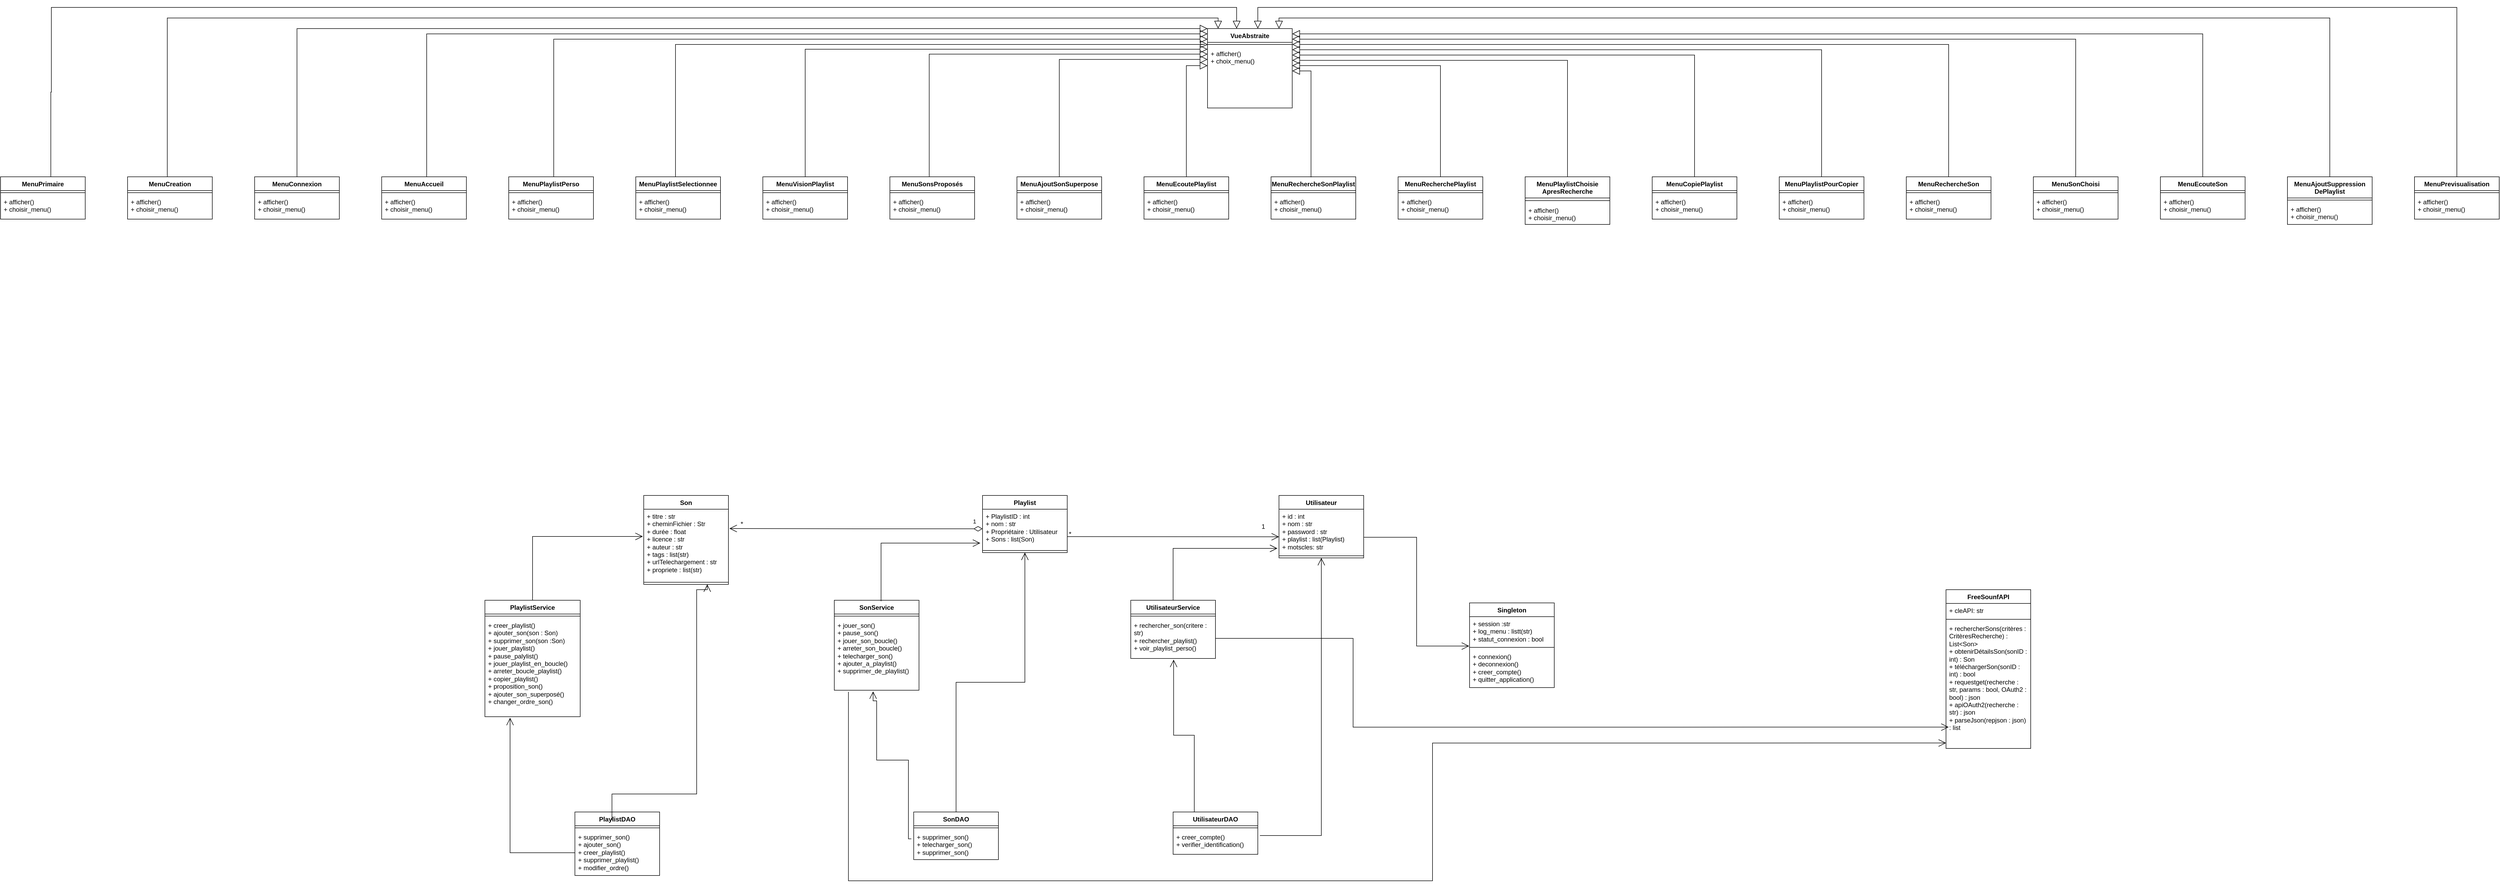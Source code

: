 <mxfile version="24.7.16">
  <diagram name="Page-1" id="YBlH664LmsNUeohk_lZ9">
    <mxGraphModel dx="4506" dy="947" grid="1" gridSize="10" guides="1" tooltips="1" connect="1" arrows="1" fold="1" page="1" pageScale="1" pageWidth="850" pageHeight="1100" math="0" shadow="0">
      <root>
        <mxCell id="0" />
        <mxCell id="1" parent="0" />
        <mxCell id="hdWUp800Qe4afJKjVxc8-1" value="VueAbstraite" style="swimlane;fontStyle=1;align=center;verticalAlign=top;childLayout=stackLayout;horizontal=1;startSize=26;horizontalStack=0;resizeParent=1;resizeParentMax=0;resizeLast=0;collapsible=1;marginBottom=0;whiteSpace=wrap;html=1;" parent="1" vertex="1">
          <mxGeometry x="345" y="80" width="160" height="150" as="geometry">
            <mxRectangle x="400" y="70" width="110" height="30" as="alternateBounds" />
          </mxGeometry>
        </mxCell>
        <mxCell id="hdWUp800Qe4afJKjVxc8-2" value="" style="line;strokeWidth=1;fillColor=none;align=left;verticalAlign=middle;spacingTop=-1;spacingLeft=3;spacingRight=3;rotatable=0;labelPosition=right;points=[];portConstraint=eastwest;strokeColor=inherit;" parent="hdWUp800Qe4afJKjVxc8-1" vertex="1">
          <mxGeometry y="26" width="160" height="8" as="geometry" />
        </mxCell>
        <mxCell id="hdWUp800Qe4afJKjVxc8-3" value="+ afficher()&lt;div&gt;+ choix_menu()&lt;/div&gt;&lt;div&gt;&lt;br&gt;&lt;/div&gt;" style="text;strokeColor=none;fillColor=none;align=left;verticalAlign=top;spacingLeft=4;spacingRight=4;overflow=hidden;rotatable=0;points=[[0,0.5],[1,0.5]];portConstraint=eastwest;whiteSpace=wrap;html=1;" parent="hdWUp800Qe4afJKjVxc8-1" vertex="1">
          <mxGeometry y="34" width="160" height="116" as="geometry" />
        </mxCell>
        <mxCell id="hdWUp800Qe4afJKjVxc8-4" value="MenuPrimaire" style="swimlane;fontStyle=1;align=center;verticalAlign=top;childLayout=stackLayout;horizontal=1;startSize=26;horizontalStack=0;resizeParent=1;resizeParentMax=0;resizeLast=0;collapsible=1;marginBottom=0;whiteSpace=wrap;html=1;" parent="1" vertex="1">
          <mxGeometry x="-1935" y="360" width="160" height="80" as="geometry" />
        </mxCell>
        <mxCell id="hdWUp800Qe4afJKjVxc8-5" value="" style="line;strokeWidth=1;fillColor=none;align=left;verticalAlign=middle;spacingTop=-1;spacingLeft=3;spacingRight=3;rotatable=0;labelPosition=right;points=[];portConstraint=eastwest;strokeColor=inherit;" parent="hdWUp800Qe4afJKjVxc8-4" vertex="1">
          <mxGeometry y="26" width="160" height="8" as="geometry" />
        </mxCell>
        <mxCell id="hdWUp800Qe4afJKjVxc8-6" value="+ afficher()&lt;div&gt;+ choisir_menu()&lt;/div&gt;&lt;div&gt;&lt;br&gt;&lt;/div&gt;" style="text;strokeColor=none;fillColor=none;align=left;verticalAlign=top;spacingLeft=4;spacingRight=4;overflow=hidden;rotatable=0;points=[[0,0.5],[1,0.5]];portConstraint=eastwest;whiteSpace=wrap;html=1;" parent="hdWUp800Qe4afJKjVxc8-4" vertex="1">
          <mxGeometry y="34" width="160" height="46" as="geometry" />
        </mxCell>
        <mxCell id="hdWUp800Qe4afJKjVxc8-7" value="MenuCreation" style="swimlane;fontStyle=1;align=center;verticalAlign=top;childLayout=stackLayout;horizontal=1;startSize=26;horizontalStack=0;resizeParent=1;resizeParentMax=0;resizeLast=0;collapsible=1;marginBottom=0;whiteSpace=wrap;html=1;" parent="1" vertex="1">
          <mxGeometry x="-1695" y="360" width="160" height="80" as="geometry" />
        </mxCell>
        <mxCell id="hdWUp800Qe4afJKjVxc8-8" value="" style="line;strokeWidth=1;fillColor=none;align=left;verticalAlign=middle;spacingTop=-1;spacingLeft=3;spacingRight=3;rotatable=0;labelPosition=right;points=[];portConstraint=eastwest;strokeColor=inherit;" parent="hdWUp800Qe4afJKjVxc8-7" vertex="1">
          <mxGeometry y="26" width="160" height="8" as="geometry" />
        </mxCell>
        <mxCell id="hdWUp800Qe4afJKjVxc8-9" value="+ afficher()&lt;div&gt;+ choisir_menu()&lt;/div&gt;&lt;div&gt;&lt;br&gt;&lt;/div&gt;" style="text;strokeColor=none;fillColor=none;align=left;verticalAlign=top;spacingLeft=4;spacingRight=4;overflow=hidden;rotatable=0;points=[[0,0.5],[1,0.5]];portConstraint=eastwest;whiteSpace=wrap;html=1;" parent="hdWUp800Qe4afJKjVxc8-7" vertex="1">
          <mxGeometry y="34" width="160" height="46" as="geometry" />
        </mxCell>
        <mxCell id="hdWUp800Qe4afJKjVxc8-10" value="MenuConnexion" style="swimlane;fontStyle=1;align=center;verticalAlign=top;childLayout=stackLayout;horizontal=1;startSize=26;horizontalStack=0;resizeParent=1;resizeParentMax=0;resizeLast=0;collapsible=1;marginBottom=0;whiteSpace=wrap;html=1;" parent="1" vertex="1">
          <mxGeometry x="-1455" y="360" width="160" height="80" as="geometry" />
        </mxCell>
        <mxCell id="hdWUp800Qe4afJKjVxc8-11" value="" style="line;strokeWidth=1;fillColor=none;align=left;verticalAlign=middle;spacingTop=-1;spacingLeft=3;spacingRight=3;rotatable=0;labelPosition=right;points=[];portConstraint=eastwest;strokeColor=inherit;" parent="hdWUp800Qe4afJKjVxc8-10" vertex="1">
          <mxGeometry y="26" width="160" height="8" as="geometry" />
        </mxCell>
        <mxCell id="hdWUp800Qe4afJKjVxc8-12" value="+ afficher()&lt;div&gt;+ choisir_menu()&lt;/div&gt;&lt;div&gt;&lt;br&gt;&lt;/div&gt;" style="text;strokeColor=none;fillColor=none;align=left;verticalAlign=top;spacingLeft=4;spacingRight=4;overflow=hidden;rotatable=0;points=[[0,0.5],[1,0.5]];portConstraint=eastwest;whiteSpace=wrap;html=1;" parent="hdWUp800Qe4afJKjVxc8-10" vertex="1">
          <mxGeometry y="34" width="160" height="46" as="geometry" />
        </mxCell>
        <mxCell id="hdWUp800Qe4afJKjVxc8-13" value="MenuAccueil" style="swimlane;fontStyle=1;align=center;verticalAlign=top;childLayout=stackLayout;horizontal=1;startSize=26;horizontalStack=0;resizeParent=1;resizeParentMax=0;resizeLast=0;collapsible=1;marginBottom=0;whiteSpace=wrap;html=1;" parent="1" vertex="1">
          <mxGeometry x="-1215" y="360" width="160" height="80" as="geometry" />
        </mxCell>
        <mxCell id="hdWUp800Qe4afJKjVxc8-14" value="" style="line;strokeWidth=1;fillColor=none;align=left;verticalAlign=middle;spacingTop=-1;spacingLeft=3;spacingRight=3;rotatable=0;labelPosition=right;points=[];portConstraint=eastwest;strokeColor=inherit;" parent="hdWUp800Qe4afJKjVxc8-13" vertex="1">
          <mxGeometry y="26" width="160" height="8" as="geometry" />
        </mxCell>
        <mxCell id="hdWUp800Qe4afJKjVxc8-15" value="+ afficher()&lt;div&gt;+ choisir_menu()&lt;/div&gt;&lt;div&gt;&lt;br&gt;&lt;/div&gt;" style="text;strokeColor=none;fillColor=none;align=left;verticalAlign=top;spacingLeft=4;spacingRight=4;overflow=hidden;rotatable=0;points=[[0,0.5],[1,0.5]];portConstraint=eastwest;whiteSpace=wrap;html=1;" parent="hdWUp800Qe4afJKjVxc8-13" vertex="1">
          <mxGeometry y="34" width="160" height="46" as="geometry" />
        </mxCell>
        <mxCell id="hdWUp800Qe4afJKjVxc8-16" value="MenuPlaylistPerso" style="swimlane;fontStyle=1;align=center;verticalAlign=top;childLayout=stackLayout;horizontal=1;startSize=26;horizontalStack=0;resizeParent=1;resizeParentMax=0;resizeLast=0;collapsible=1;marginBottom=0;whiteSpace=wrap;html=1;" parent="1" vertex="1">
          <mxGeometry x="-975" y="360" width="160" height="80" as="geometry" />
        </mxCell>
        <mxCell id="hdWUp800Qe4afJKjVxc8-17" value="" style="line;strokeWidth=1;fillColor=none;align=left;verticalAlign=middle;spacingTop=-1;spacingLeft=3;spacingRight=3;rotatable=0;labelPosition=right;points=[];portConstraint=eastwest;strokeColor=inherit;" parent="hdWUp800Qe4afJKjVxc8-16" vertex="1">
          <mxGeometry y="26" width="160" height="8" as="geometry" />
        </mxCell>
        <mxCell id="hdWUp800Qe4afJKjVxc8-18" value="+ afficher()&lt;div&gt;+ choisir_menu()&lt;/div&gt;&lt;div&gt;&lt;br&gt;&lt;/div&gt;" style="text;strokeColor=none;fillColor=none;align=left;verticalAlign=top;spacingLeft=4;spacingRight=4;overflow=hidden;rotatable=0;points=[[0,0.5],[1,0.5]];portConstraint=eastwest;whiteSpace=wrap;html=1;" parent="hdWUp800Qe4afJKjVxc8-16" vertex="1">
          <mxGeometry y="34" width="160" height="46" as="geometry" />
        </mxCell>
        <mxCell id="hdWUp800Qe4afJKjVxc8-19" value="MenuPlaylistSelectionnee" style="swimlane;fontStyle=1;align=center;verticalAlign=top;childLayout=stackLayout;horizontal=1;startSize=26;horizontalStack=0;resizeParent=1;resizeParentMax=0;resizeLast=0;collapsible=1;marginBottom=0;whiteSpace=wrap;html=1;" parent="1" vertex="1">
          <mxGeometry x="-735" y="360" width="160" height="80" as="geometry" />
        </mxCell>
        <mxCell id="hdWUp800Qe4afJKjVxc8-20" value="" style="line;strokeWidth=1;fillColor=none;align=left;verticalAlign=middle;spacingTop=-1;spacingLeft=3;spacingRight=3;rotatable=0;labelPosition=right;points=[];portConstraint=eastwest;strokeColor=inherit;" parent="hdWUp800Qe4afJKjVxc8-19" vertex="1">
          <mxGeometry y="26" width="160" height="8" as="geometry" />
        </mxCell>
        <mxCell id="hdWUp800Qe4afJKjVxc8-21" value="+ afficher()&lt;div&gt;+ choisir_menu()&lt;/div&gt;&lt;div&gt;&lt;br&gt;&lt;/div&gt;" style="text;strokeColor=none;fillColor=none;align=left;verticalAlign=top;spacingLeft=4;spacingRight=4;overflow=hidden;rotatable=0;points=[[0,0.5],[1,0.5]];portConstraint=eastwest;whiteSpace=wrap;html=1;" parent="hdWUp800Qe4afJKjVxc8-19" vertex="1">
          <mxGeometry y="34" width="160" height="46" as="geometry" />
        </mxCell>
        <mxCell id="hdWUp800Qe4afJKjVxc8-22" value="MenuVisionPlaylist" style="swimlane;fontStyle=1;align=center;verticalAlign=top;childLayout=stackLayout;horizontal=1;startSize=26;horizontalStack=0;resizeParent=1;resizeParentMax=0;resizeLast=0;collapsible=1;marginBottom=0;whiteSpace=wrap;html=1;" parent="1" vertex="1">
          <mxGeometry x="-495" y="360" width="160" height="80" as="geometry" />
        </mxCell>
        <mxCell id="hdWUp800Qe4afJKjVxc8-23" value="" style="line;strokeWidth=1;fillColor=none;align=left;verticalAlign=middle;spacingTop=-1;spacingLeft=3;spacingRight=3;rotatable=0;labelPosition=right;points=[];portConstraint=eastwest;strokeColor=inherit;" parent="hdWUp800Qe4afJKjVxc8-22" vertex="1">
          <mxGeometry y="26" width="160" height="8" as="geometry" />
        </mxCell>
        <mxCell id="hdWUp800Qe4afJKjVxc8-24" value="+ afficher()&lt;div&gt;+ choisir_menu()&lt;/div&gt;&lt;div&gt;&lt;br&gt;&lt;/div&gt;" style="text;strokeColor=none;fillColor=none;align=left;verticalAlign=top;spacingLeft=4;spacingRight=4;overflow=hidden;rotatable=0;points=[[0,0.5],[1,0.5]];portConstraint=eastwest;whiteSpace=wrap;html=1;" parent="hdWUp800Qe4afJKjVxc8-22" vertex="1">
          <mxGeometry y="34" width="160" height="46" as="geometry" />
        </mxCell>
        <mxCell id="hdWUp800Qe4afJKjVxc8-25" value="MenuSonsProposés" style="swimlane;fontStyle=1;align=center;verticalAlign=top;childLayout=stackLayout;horizontal=1;startSize=26;horizontalStack=0;resizeParent=1;resizeParentMax=0;resizeLast=0;collapsible=1;marginBottom=0;whiteSpace=wrap;html=1;" parent="1" vertex="1">
          <mxGeometry x="-255" y="360" width="160" height="80" as="geometry" />
        </mxCell>
        <mxCell id="hdWUp800Qe4afJKjVxc8-26" value="" style="line;strokeWidth=1;fillColor=none;align=left;verticalAlign=middle;spacingTop=-1;spacingLeft=3;spacingRight=3;rotatable=0;labelPosition=right;points=[];portConstraint=eastwest;strokeColor=inherit;" parent="hdWUp800Qe4afJKjVxc8-25" vertex="1">
          <mxGeometry y="26" width="160" height="8" as="geometry" />
        </mxCell>
        <mxCell id="hdWUp800Qe4afJKjVxc8-27" value="+ afficher()&lt;div&gt;+ choisir_menu()&lt;/div&gt;&lt;div&gt;&lt;br&gt;&lt;/div&gt;" style="text;strokeColor=none;fillColor=none;align=left;verticalAlign=top;spacingLeft=4;spacingRight=4;overflow=hidden;rotatable=0;points=[[0,0.5],[1,0.5]];portConstraint=eastwest;whiteSpace=wrap;html=1;" parent="hdWUp800Qe4afJKjVxc8-25" vertex="1">
          <mxGeometry y="34" width="160" height="46" as="geometry" />
        </mxCell>
        <mxCell id="hdWUp800Qe4afJKjVxc8-28" value="MenuAjoutSonSuperpose" style="swimlane;fontStyle=1;align=center;verticalAlign=top;childLayout=stackLayout;horizontal=1;startSize=26;horizontalStack=0;resizeParent=1;resizeParentMax=0;resizeLast=0;collapsible=1;marginBottom=0;whiteSpace=wrap;html=1;" parent="1" vertex="1">
          <mxGeometry x="-15" y="360" width="160" height="80" as="geometry" />
        </mxCell>
        <mxCell id="hdWUp800Qe4afJKjVxc8-29" value="" style="line;strokeWidth=1;fillColor=none;align=left;verticalAlign=middle;spacingTop=-1;spacingLeft=3;spacingRight=3;rotatable=0;labelPosition=right;points=[];portConstraint=eastwest;strokeColor=inherit;" parent="hdWUp800Qe4afJKjVxc8-28" vertex="1">
          <mxGeometry y="26" width="160" height="8" as="geometry" />
        </mxCell>
        <mxCell id="hdWUp800Qe4afJKjVxc8-30" value="+ afficher()&lt;div&gt;+ choisir_menu()&lt;/div&gt;&lt;div&gt;&lt;br&gt;&lt;/div&gt;" style="text;strokeColor=none;fillColor=none;align=left;verticalAlign=top;spacingLeft=4;spacingRight=4;overflow=hidden;rotatable=0;points=[[0,0.5],[1,0.5]];portConstraint=eastwest;whiteSpace=wrap;html=1;" parent="hdWUp800Qe4afJKjVxc8-28" vertex="1">
          <mxGeometry y="34" width="160" height="46" as="geometry" />
        </mxCell>
        <mxCell id="hdWUp800Qe4afJKjVxc8-31" value="MenuEcoutePlaylist" style="swimlane;fontStyle=1;align=center;verticalAlign=top;childLayout=stackLayout;horizontal=1;startSize=26;horizontalStack=0;resizeParent=1;resizeParentMax=0;resizeLast=0;collapsible=1;marginBottom=0;whiteSpace=wrap;html=1;" parent="1" vertex="1">
          <mxGeometry x="225" y="360" width="160" height="80" as="geometry" />
        </mxCell>
        <mxCell id="hdWUp800Qe4afJKjVxc8-32" value="" style="line;strokeWidth=1;fillColor=none;align=left;verticalAlign=middle;spacingTop=-1;spacingLeft=3;spacingRight=3;rotatable=0;labelPosition=right;points=[];portConstraint=eastwest;strokeColor=inherit;" parent="hdWUp800Qe4afJKjVxc8-31" vertex="1">
          <mxGeometry y="26" width="160" height="8" as="geometry" />
        </mxCell>
        <mxCell id="hdWUp800Qe4afJKjVxc8-33" value="+ afficher()&lt;div&gt;+ choisir_menu()&lt;/div&gt;&lt;div&gt;&lt;br&gt;&lt;/div&gt;" style="text;strokeColor=none;fillColor=none;align=left;verticalAlign=top;spacingLeft=4;spacingRight=4;overflow=hidden;rotatable=0;points=[[0,0.5],[1,0.5]];portConstraint=eastwest;whiteSpace=wrap;html=1;" parent="hdWUp800Qe4afJKjVxc8-31" vertex="1">
          <mxGeometry y="34" width="160" height="46" as="geometry" />
        </mxCell>
        <mxCell id="hdWUp800Qe4afJKjVxc8-34" value="MenuRechercheSonPlaylist" style="swimlane;fontStyle=1;align=center;verticalAlign=top;childLayout=stackLayout;horizontal=1;startSize=26;horizontalStack=0;resizeParent=1;resizeParentMax=0;resizeLast=0;collapsible=1;marginBottom=0;whiteSpace=wrap;html=1;" parent="1" vertex="1">
          <mxGeometry x="465" y="360" width="160" height="80" as="geometry" />
        </mxCell>
        <mxCell id="hdWUp800Qe4afJKjVxc8-35" value="" style="line;strokeWidth=1;fillColor=none;align=left;verticalAlign=middle;spacingTop=-1;spacingLeft=3;spacingRight=3;rotatable=0;labelPosition=right;points=[];portConstraint=eastwest;strokeColor=inherit;" parent="hdWUp800Qe4afJKjVxc8-34" vertex="1">
          <mxGeometry y="26" width="160" height="8" as="geometry" />
        </mxCell>
        <mxCell id="hdWUp800Qe4afJKjVxc8-36" value="+ afficher()&lt;div&gt;+ choisir_menu()&lt;/div&gt;&lt;div&gt;&lt;br&gt;&lt;/div&gt;" style="text;strokeColor=none;fillColor=none;align=left;verticalAlign=top;spacingLeft=4;spacingRight=4;overflow=hidden;rotatable=0;points=[[0,0.5],[1,0.5]];portConstraint=eastwest;whiteSpace=wrap;html=1;" parent="hdWUp800Qe4afJKjVxc8-34" vertex="1">
          <mxGeometry y="34" width="160" height="46" as="geometry" />
        </mxCell>
        <mxCell id="hdWUp800Qe4afJKjVxc8-37" value="MenuRecherchePlaylist" style="swimlane;fontStyle=1;align=center;verticalAlign=top;childLayout=stackLayout;horizontal=1;startSize=26;horizontalStack=0;resizeParent=1;resizeParentMax=0;resizeLast=0;collapsible=1;marginBottom=0;whiteSpace=wrap;html=1;" parent="1" vertex="1">
          <mxGeometry x="705" y="360" width="160" height="80" as="geometry" />
        </mxCell>
        <mxCell id="hdWUp800Qe4afJKjVxc8-38" value="" style="line;strokeWidth=1;fillColor=none;align=left;verticalAlign=middle;spacingTop=-1;spacingLeft=3;spacingRight=3;rotatable=0;labelPosition=right;points=[];portConstraint=eastwest;strokeColor=inherit;" parent="hdWUp800Qe4afJKjVxc8-37" vertex="1">
          <mxGeometry y="26" width="160" height="8" as="geometry" />
        </mxCell>
        <mxCell id="hdWUp800Qe4afJKjVxc8-39" value="+ afficher()&lt;div&gt;+ choisir_menu()&lt;/div&gt;&lt;div&gt;&lt;br&gt;&lt;/div&gt;" style="text;strokeColor=none;fillColor=none;align=left;verticalAlign=top;spacingLeft=4;spacingRight=4;overflow=hidden;rotatable=0;points=[[0,0.5],[1,0.5]];portConstraint=eastwest;whiteSpace=wrap;html=1;" parent="hdWUp800Qe4afJKjVxc8-37" vertex="1">
          <mxGeometry y="34" width="160" height="46" as="geometry" />
        </mxCell>
        <mxCell id="hdWUp800Qe4afJKjVxc8-40" value="MenuPlaylistChoisie&lt;br&gt;ApresRecherche" style="swimlane;fontStyle=1;align=center;verticalAlign=top;childLayout=stackLayout;horizontal=1;startSize=40;horizontalStack=0;resizeParent=1;resizeParentMax=0;resizeLast=0;collapsible=1;marginBottom=0;whiteSpace=wrap;html=1;" parent="1" vertex="1">
          <mxGeometry x="945" y="360" width="160" height="90" as="geometry" />
        </mxCell>
        <mxCell id="hdWUp800Qe4afJKjVxc8-41" value="" style="line;strokeWidth=1;fillColor=none;align=left;verticalAlign=middle;spacingTop=-1;spacingLeft=3;spacingRight=3;rotatable=0;labelPosition=right;points=[];portConstraint=eastwest;strokeColor=inherit;" parent="hdWUp800Qe4afJKjVxc8-40" vertex="1">
          <mxGeometry y="40" width="160" height="10" as="geometry" />
        </mxCell>
        <mxCell id="hdWUp800Qe4afJKjVxc8-42" value="+ afficher()&lt;div&gt;+ choisir_menu()&lt;/div&gt;&lt;div&gt;&lt;br&gt;&lt;/div&gt;" style="text;strokeColor=none;fillColor=none;align=left;verticalAlign=top;spacingLeft=4;spacingRight=4;overflow=hidden;rotatable=0;points=[[0,0.5],[1,0.5]];portConstraint=eastwest;whiteSpace=wrap;html=1;" parent="hdWUp800Qe4afJKjVxc8-40" vertex="1">
          <mxGeometry y="50" width="160" height="40" as="geometry" />
        </mxCell>
        <mxCell id="hdWUp800Qe4afJKjVxc8-43" value="MenuCopiePlaylist" style="swimlane;fontStyle=1;align=center;verticalAlign=top;childLayout=stackLayout;horizontal=1;startSize=26;horizontalStack=0;resizeParent=1;resizeParentMax=0;resizeLast=0;collapsible=1;marginBottom=0;whiteSpace=wrap;html=1;" parent="1" vertex="1">
          <mxGeometry x="1185" y="360" width="160" height="80" as="geometry" />
        </mxCell>
        <mxCell id="hdWUp800Qe4afJKjVxc8-44" value="" style="line;strokeWidth=1;fillColor=none;align=left;verticalAlign=middle;spacingTop=-1;spacingLeft=3;spacingRight=3;rotatable=0;labelPosition=right;points=[];portConstraint=eastwest;strokeColor=inherit;" parent="hdWUp800Qe4afJKjVxc8-43" vertex="1">
          <mxGeometry y="26" width="160" height="8" as="geometry" />
        </mxCell>
        <mxCell id="hdWUp800Qe4afJKjVxc8-45" value="+ afficher()&lt;div&gt;+ choisir_menu()&lt;/div&gt;&lt;div&gt;&lt;br&gt;&lt;/div&gt;" style="text;strokeColor=none;fillColor=none;align=left;verticalAlign=top;spacingLeft=4;spacingRight=4;overflow=hidden;rotatable=0;points=[[0,0.5],[1,0.5]];portConstraint=eastwest;whiteSpace=wrap;html=1;" parent="hdWUp800Qe4afJKjVxc8-43" vertex="1">
          <mxGeometry y="34" width="160" height="46" as="geometry" />
        </mxCell>
        <mxCell id="hdWUp800Qe4afJKjVxc8-46" value="MenuPlaylistPourCopier" style="swimlane;fontStyle=1;align=center;verticalAlign=top;childLayout=stackLayout;horizontal=1;startSize=26;horizontalStack=0;resizeParent=1;resizeParentMax=0;resizeLast=0;collapsible=1;marginBottom=0;whiteSpace=wrap;html=1;" parent="1" vertex="1">
          <mxGeometry x="1425" y="360" width="160" height="80" as="geometry" />
        </mxCell>
        <mxCell id="hdWUp800Qe4afJKjVxc8-47" value="" style="line;strokeWidth=1;fillColor=none;align=left;verticalAlign=middle;spacingTop=-1;spacingLeft=3;spacingRight=3;rotatable=0;labelPosition=right;points=[];portConstraint=eastwest;strokeColor=inherit;" parent="hdWUp800Qe4afJKjVxc8-46" vertex="1">
          <mxGeometry y="26" width="160" height="8" as="geometry" />
        </mxCell>
        <mxCell id="hdWUp800Qe4afJKjVxc8-48" value="+ afficher()&lt;div&gt;+ choisir_menu()&lt;/div&gt;&lt;div&gt;&lt;br&gt;&lt;/div&gt;" style="text;strokeColor=none;fillColor=none;align=left;verticalAlign=top;spacingLeft=4;spacingRight=4;overflow=hidden;rotatable=0;points=[[0,0.5],[1,0.5]];portConstraint=eastwest;whiteSpace=wrap;html=1;" parent="hdWUp800Qe4afJKjVxc8-46" vertex="1">
          <mxGeometry y="34" width="160" height="46" as="geometry" />
        </mxCell>
        <mxCell id="hdWUp800Qe4afJKjVxc8-49" value="MenuRechercheSon" style="swimlane;fontStyle=1;align=center;verticalAlign=top;childLayout=stackLayout;horizontal=1;startSize=26;horizontalStack=0;resizeParent=1;resizeParentMax=0;resizeLast=0;collapsible=1;marginBottom=0;whiteSpace=wrap;html=1;" parent="1" vertex="1">
          <mxGeometry x="1665" y="360" width="160" height="80" as="geometry" />
        </mxCell>
        <mxCell id="hdWUp800Qe4afJKjVxc8-50" value="" style="line;strokeWidth=1;fillColor=none;align=left;verticalAlign=middle;spacingTop=-1;spacingLeft=3;spacingRight=3;rotatable=0;labelPosition=right;points=[];portConstraint=eastwest;strokeColor=inherit;" parent="hdWUp800Qe4afJKjVxc8-49" vertex="1">
          <mxGeometry y="26" width="160" height="8" as="geometry" />
        </mxCell>
        <mxCell id="hdWUp800Qe4afJKjVxc8-51" value="+ afficher()&lt;div&gt;+ choisir_menu()&lt;/div&gt;&lt;div&gt;&lt;br&gt;&lt;/div&gt;" style="text;strokeColor=none;fillColor=none;align=left;verticalAlign=top;spacingLeft=4;spacingRight=4;overflow=hidden;rotatable=0;points=[[0,0.5],[1,0.5]];portConstraint=eastwest;whiteSpace=wrap;html=1;" parent="hdWUp800Qe4afJKjVxc8-49" vertex="1">
          <mxGeometry y="34" width="160" height="46" as="geometry" />
        </mxCell>
        <mxCell id="hdWUp800Qe4afJKjVxc8-52" value="MenuSonChoisi" style="swimlane;fontStyle=1;align=center;verticalAlign=top;childLayout=stackLayout;horizontal=1;startSize=26;horizontalStack=0;resizeParent=1;resizeParentMax=0;resizeLast=0;collapsible=1;marginBottom=0;whiteSpace=wrap;html=1;" parent="1" vertex="1">
          <mxGeometry x="1905" y="360" width="160" height="80" as="geometry" />
        </mxCell>
        <mxCell id="hdWUp800Qe4afJKjVxc8-53" value="" style="line;strokeWidth=1;fillColor=none;align=left;verticalAlign=middle;spacingTop=-1;spacingLeft=3;spacingRight=3;rotatable=0;labelPosition=right;points=[];portConstraint=eastwest;strokeColor=inherit;" parent="hdWUp800Qe4afJKjVxc8-52" vertex="1">
          <mxGeometry y="26" width="160" height="8" as="geometry" />
        </mxCell>
        <mxCell id="hdWUp800Qe4afJKjVxc8-54" value="+ afficher()&lt;div&gt;+ choisir_menu()&lt;/div&gt;&lt;div&gt;&lt;br&gt;&lt;/div&gt;" style="text;strokeColor=none;fillColor=none;align=left;verticalAlign=top;spacingLeft=4;spacingRight=4;overflow=hidden;rotatable=0;points=[[0,0.5],[1,0.5]];portConstraint=eastwest;whiteSpace=wrap;html=1;" parent="hdWUp800Qe4afJKjVxc8-52" vertex="1">
          <mxGeometry y="34" width="160" height="46" as="geometry" />
        </mxCell>
        <mxCell id="hdWUp800Qe4afJKjVxc8-55" value="MenuEcouteSon" style="swimlane;fontStyle=1;align=center;verticalAlign=top;childLayout=stackLayout;horizontal=1;startSize=26;horizontalStack=0;resizeParent=1;resizeParentMax=0;resizeLast=0;collapsible=1;marginBottom=0;whiteSpace=wrap;html=1;" parent="1" vertex="1">
          <mxGeometry x="2145" y="360" width="160" height="80" as="geometry" />
        </mxCell>
        <mxCell id="hdWUp800Qe4afJKjVxc8-56" value="" style="line;strokeWidth=1;fillColor=none;align=left;verticalAlign=middle;spacingTop=-1;spacingLeft=3;spacingRight=3;rotatable=0;labelPosition=right;points=[];portConstraint=eastwest;strokeColor=inherit;" parent="hdWUp800Qe4afJKjVxc8-55" vertex="1">
          <mxGeometry y="26" width="160" height="8" as="geometry" />
        </mxCell>
        <mxCell id="hdWUp800Qe4afJKjVxc8-57" value="+ afficher()&lt;div&gt;+ choisir_menu()&lt;/div&gt;&lt;div&gt;&lt;br&gt;&lt;/div&gt;" style="text;strokeColor=none;fillColor=none;align=left;verticalAlign=top;spacingLeft=4;spacingRight=4;overflow=hidden;rotatable=0;points=[[0,0.5],[1,0.5]];portConstraint=eastwest;whiteSpace=wrap;html=1;" parent="hdWUp800Qe4afJKjVxc8-55" vertex="1">
          <mxGeometry y="34" width="160" height="46" as="geometry" />
        </mxCell>
        <mxCell id="hdWUp800Qe4afJKjVxc8-58" value="MenuAjoutSuppression&lt;br&gt;DePlaylist" style="swimlane;fontStyle=1;align=center;verticalAlign=top;childLayout=stackLayout;horizontal=1;startSize=40;horizontalStack=0;resizeParent=1;resizeParentMax=0;resizeLast=0;collapsible=1;marginBottom=0;whiteSpace=wrap;html=1;" parent="1" vertex="1">
          <mxGeometry x="2385" y="360" width="160" height="90" as="geometry" />
        </mxCell>
        <mxCell id="hdWUp800Qe4afJKjVxc8-59" value="" style="line;strokeWidth=1;fillColor=none;align=left;verticalAlign=middle;spacingTop=-1;spacingLeft=3;spacingRight=3;rotatable=0;labelPosition=right;points=[];portConstraint=eastwest;strokeColor=inherit;" parent="hdWUp800Qe4afJKjVxc8-58" vertex="1">
          <mxGeometry y="40" width="160" height="8" as="geometry" />
        </mxCell>
        <mxCell id="hdWUp800Qe4afJKjVxc8-60" value="+ afficher()&lt;div&gt;+ choisir_menu()&lt;/div&gt;&lt;div&gt;&lt;br&gt;&lt;/div&gt;" style="text;strokeColor=none;fillColor=none;align=left;verticalAlign=top;spacingLeft=4;spacingRight=4;overflow=hidden;rotatable=0;points=[[0,0.5],[1,0.5]];portConstraint=eastwest;whiteSpace=wrap;html=1;" parent="hdWUp800Qe4afJKjVxc8-58" vertex="1">
          <mxGeometry y="48" width="160" height="42" as="geometry" />
        </mxCell>
        <mxCell id="hdWUp800Qe4afJKjVxc8-61" value="MenuPrevisualisation" style="swimlane;fontStyle=1;align=center;verticalAlign=top;childLayout=stackLayout;horizontal=1;startSize=26;horizontalStack=0;resizeParent=1;resizeParentMax=0;resizeLast=0;collapsible=1;marginBottom=0;whiteSpace=wrap;html=1;" parent="1" vertex="1">
          <mxGeometry x="2625" y="360" width="160" height="80" as="geometry" />
        </mxCell>
        <mxCell id="hdWUp800Qe4afJKjVxc8-62" value="" style="line;strokeWidth=1;fillColor=none;align=left;verticalAlign=middle;spacingTop=-1;spacingLeft=3;spacingRight=3;rotatable=0;labelPosition=right;points=[];portConstraint=eastwest;strokeColor=inherit;" parent="hdWUp800Qe4afJKjVxc8-61" vertex="1">
          <mxGeometry y="26" width="160" height="8" as="geometry" />
        </mxCell>
        <mxCell id="hdWUp800Qe4afJKjVxc8-63" value="+ afficher()&lt;div&gt;+ choisir_menu()&lt;/div&gt;&lt;div&gt;&lt;br&gt;&lt;/div&gt;" style="text;strokeColor=none;fillColor=none;align=left;verticalAlign=top;spacingLeft=4;spacingRight=4;overflow=hidden;rotatable=0;points=[[0,0.5],[1,0.5]];portConstraint=eastwest;whiteSpace=wrap;html=1;" parent="hdWUp800Qe4afJKjVxc8-61" vertex="1">
          <mxGeometry y="34" width="160" height="46" as="geometry" />
        </mxCell>
        <mxCell id="hdWUp800Qe4afJKjVxc8-64" value="" style="endArrow=block;endFill=0;endSize=12;html=1;rounded=0;exitX=0.5;exitY=0;exitDx=0;exitDy=0;edgeStyle=orthogonalEdgeStyle;entryX=0.25;entryY=0;entryDx=0;entryDy=0;" parent="1" edge="1">
          <mxGeometry width="160" relative="1" as="geometry">
            <mxPoint x="-1840" y="360" as="sourcePoint" />
            <mxPoint x="400" y="80" as="targetPoint" />
            <Array as="points">
              <mxPoint x="-1840" y="200" />
              <mxPoint x="-1839" y="200" />
              <mxPoint x="-1839" y="40" />
              <mxPoint x="400" y="40" />
            </Array>
          </mxGeometry>
        </mxCell>
        <mxCell id="hdWUp800Qe4afJKjVxc8-65" value="" style="endArrow=block;endFill=0;endSize=12;html=1;rounded=0;edgeStyle=orthogonalEdgeStyle;entryX=0.25;entryY=0;entryDx=0;entryDy=0;exitX=0.5;exitY=0;exitDx=0;exitDy=0;" parent="1" edge="1">
          <mxGeometry width="160" relative="1" as="geometry">
            <mxPoint x="-1620" y="360.0" as="sourcePoint" />
            <mxPoint x="365" y="80" as="targetPoint" />
            <Array as="points">
              <mxPoint x="-1620" y="60" />
              <mxPoint x="365" y="60" />
            </Array>
          </mxGeometry>
        </mxCell>
        <mxCell id="hdWUp800Qe4afJKjVxc8-66" value="" style="endArrow=block;endFill=0;endSize=12;html=1;rounded=0;edgeStyle=orthogonalEdgeStyle;exitX=0.5;exitY=0;exitDx=0;exitDy=0;" parent="1" source="hdWUp800Qe4afJKjVxc8-10" edge="1">
          <mxGeometry width="160" relative="1" as="geometry">
            <mxPoint x="-1665" y="390" as="sourcePoint" />
            <mxPoint x="345" y="80" as="targetPoint" />
            <Array as="points">
              <mxPoint x="-1375" y="80" />
            </Array>
          </mxGeometry>
        </mxCell>
        <mxCell id="hdWUp800Qe4afJKjVxc8-67" value="" style="endArrow=block;endFill=0;endSize=12;html=1;rounded=0;edgeStyle=orthogonalEdgeStyle;exitX=0.5;exitY=0;exitDx=0;exitDy=0;" parent="1" edge="1">
          <mxGeometry width="160" relative="1" as="geometry">
            <mxPoint x="-1130" y="360" as="sourcePoint" />
            <mxPoint x="345" y="90" as="targetPoint" />
            <Array as="points">
              <mxPoint x="-1130" y="90" />
            </Array>
          </mxGeometry>
        </mxCell>
        <mxCell id="hdWUp800Qe4afJKjVxc8-68" value="" style="endArrow=block;endFill=0;endSize=12;html=1;rounded=0;edgeStyle=orthogonalEdgeStyle;exitX=0.5;exitY=0;exitDx=0;exitDy=0;" parent="1" edge="1">
          <mxGeometry width="160" relative="1" as="geometry">
            <mxPoint x="-890" y="360" as="sourcePoint" />
            <mxPoint x="345" y="100" as="targetPoint" />
            <Array as="points">
              <mxPoint x="-890" y="100" />
            </Array>
          </mxGeometry>
        </mxCell>
        <mxCell id="hdWUp800Qe4afJKjVxc8-69" value="" style="endArrow=block;endFill=0;endSize=12;html=1;rounded=0;edgeStyle=orthogonalEdgeStyle;exitX=0.5;exitY=0;exitDx=0;exitDy=0;entryX=0.003;entryY=0.538;entryDx=0;entryDy=0;entryPerimeter=0;" parent="1" target="hdWUp800Qe4afJKjVxc8-2" edge="1">
          <mxGeometry width="160" relative="1" as="geometry">
            <mxPoint x="-660" y="360" as="sourcePoint" />
            <mxPoint x="340" y="119.452" as="targetPoint" />
            <Array as="points">
              <mxPoint x="-660" y="110" />
              <mxPoint x="340" y="110" />
            </Array>
          </mxGeometry>
        </mxCell>
        <mxCell id="hdWUp800Qe4afJKjVxc8-70" value="" style="endArrow=block;endFill=0;endSize=12;html=1;rounded=0;edgeStyle=orthogonalEdgeStyle;exitX=0.5;exitY=0;exitDx=0;exitDy=0;entryX=0;entryY=0.047;entryDx=0;entryDy=0;entryPerimeter=0;" parent="1" source="hdWUp800Qe4afJKjVxc8-22" edge="1">
          <mxGeometry width="160" relative="1" as="geometry">
            <mxPoint x="-425" y="360" as="sourcePoint" />
            <mxPoint x="345" y="119" as="targetPoint" />
            <Array as="points">
              <mxPoint x="-415" y="119" />
            </Array>
          </mxGeometry>
        </mxCell>
        <mxCell id="hdWUp800Qe4afJKjVxc8-71" value="" style="endArrow=block;endFill=0;endSize=12;html=1;rounded=0;edgeStyle=orthogonalEdgeStyle;exitX=0.527;exitY=0.009;exitDx=0;exitDy=0;entryX=0;entryY=0.047;entryDx=0;entryDy=0;entryPerimeter=0;exitPerimeter=0;" parent="1" edge="1">
          <mxGeometry width="160" relative="1" as="geometry">
            <mxPoint x="-180.68" y="360" as="sourcePoint" />
            <mxPoint x="345" y="128.28" as="targetPoint" />
            <Array as="points">
              <mxPoint x="-181" y="128.28" />
            </Array>
          </mxGeometry>
        </mxCell>
        <mxCell id="hdWUp800Qe4afJKjVxc8-72" value="" style="endArrow=block;endFill=0;endSize=12;html=1;rounded=0;edgeStyle=orthogonalEdgeStyle;exitX=0.5;exitY=0;exitDx=0;exitDy=0;entryX=0;entryY=0.047;entryDx=0;entryDy=0;entryPerimeter=0;" parent="1" source="hdWUp800Qe4afJKjVxc8-28" edge="1">
          <mxGeometry width="160" relative="1" as="geometry">
            <mxPoint x="-180.68" y="370" as="sourcePoint" />
            <mxPoint x="345" y="138.28" as="targetPoint" />
            <Array as="points">
              <mxPoint x="65" y="138" />
            </Array>
          </mxGeometry>
        </mxCell>
        <mxCell id="hdWUp800Qe4afJKjVxc8-73" value="" style="endArrow=block;endFill=0;endSize=12;html=1;rounded=0;edgeStyle=orthogonalEdgeStyle;entryX=0;entryY=0.047;entryDx=0;entryDy=0;entryPerimeter=0;exitX=0.5;exitY=0;exitDx=0;exitDy=0;" parent="1" source="hdWUp800Qe4afJKjVxc8-31" edge="1">
          <mxGeometry width="160" relative="1" as="geometry">
            <mxPoint x="-60" y="360" as="sourcePoint" />
            <mxPoint x="345" y="150" as="targetPoint" />
            <Array as="points">
              <mxPoint x="305" y="150" />
            </Array>
          </mxGeometry>
        </mxCell>
        <mxCell id="hdWUp800Qe4afJKjVxc8-74" value="" style="endArrow=block;endFill=0;endSize=12;html=1;rounded=0;edgeStyle=orthogonalEdgeStyle;exitX=0.472;exitY=0.011;exitDx=0;exitDy=0;exitPerimeter=0;" parent="1" source="hdWUp800Qe4afJKjVxc8-34" edge="1">
          <mxGeometry width="160" relative="1" as="geometry">
            <mxPoint x="540" y="360" as="sourcePoint" />
            <mxPoint x="505" y="160" as="targetPoint" />
            <Array as="points">
              <mxPoint x="541" y="160" />
            </Array>
          </mxGeometry>
        </mxCell>
        <mxCell id="hdWUp800Qe4afJKjVxc8-75" value="" style="endArrow=block;endFill=0;endSize=12;html=1;rounded=0;edgeStyle=orthogonalEdgeStyle;exitX=0.5;exitY=0;exitDx=0;exitDy=0;" parent="1" source="hdWUp800Qe4afJKjVxc8-37" edge="1">
          <mxGeometry width="160" relative="1" as="geometry">
            <mxPoint x="640" y="330" as="sourcePoint" />
            <mxPoint x="505" y="150" as="targetPoint" />
            <Array as="points">
              <mxPoint x="785" y="150" />
            </Array>
          </mxGeometry>
        </mxCell>
        <mxCell id="hdWUp800Qe4afJKjVxc8-76" value="" style="endArrow=block;endFill=0;endSize=12;html=1;rounded=0;edgeStyle=orthogonalEdgeStyle;exitX=0.5;exitY=0;exitDx=0;exitDy=0;" parent="1" source="hdWUp800Qe4afJKjVxc8-40" edge="1">
          <mxGeometry width="160" relative="1" as="geometry">
            <mxPoint x="785" y="350" as="sourcePoint" />
            <mxPoint x="505" y="140" as="targetPoint" />
            <Array as="points">
              <mxPoint x="1025" y="140" />
            </Array>
          </mxGeometry>
        </mxCell>
        <mxCell id="hdWUp800Qe4afJKjVxc8-77" value="" style="endArrow=block;endFill=0;endSize=12;html=1;rounded=0;edgeStyle=orthogonalEdgeStyle;exitX=0.5;exitY=0;exitDx=0;exitDy=0;" parent="1" source="hdWUp800Qe4afJKjVxc8-43" edge="1">
          <mxGeometry width="160" relative="1" as="geometry">
            <mxPoint x="1025" y="350" as="sourcePoint" />
            <mxPoint x="505" y="130" as="targetPoint" />
            <Array as="points">
              <mxPoint x="1265" y="130" />
            </Array>
          </mxGeometry>
        </mxCell>
        <mxCell id="hdWUp800Qe4afJKjVxc8-78" value="" style="endArrow=block;endFill=0;endSize=12;html=1;rounded=0;edgeStyle=orthogonalEdgeStyle;exitX=0.5;exitY=0;exitDx=0;exitDy=0;" parent="1" source="hdWUp800Qe4afJKjVxc8-46" edge="1">
          <mxGeometry width="160" relative="1" as="geometry">
            <mxPoint x="1265" y="350" as="sourcePoint" />
            <mxPoint x="505" y="120" as="targetPoint" />
            <Array as="points">
              <mxPoint x="1505" y="120" />
            </Array>
          </mxGeometry>
        </mxCell>
        <mxCell id="hdWUp800Qe4afJKjVxc8-79" value="" style="endArrow=block;endFill=0;endSize=12;html=1;rounded=0;edgeStyle=orthogonalEdgeStyle;exitX=0.5;exitY=0;exitDx=0;exitDy=0;" parent="1" source="hdWUp800Qe4afJKjVxc8-49" edge="1">
          <mxGeometry width="160" relative="1" as="geometry">
            <mxPoint x="1505" y="350" as="sourcePoint" />
            <mxPoint x="505" y="110" as="targetPoint" />
            <Array as="points">
              <mxPoint x="1745" y="110" />
            </Array>
          </mxGeometry>
        </mxCell>
        <mxCell id="hdWUp800Qe4afJKjVxc8-80" value="" style="endArrow=block;endFill=0;endSize=12;html=1;rounded=0;edgeStyle=orthogonalEdgeStyle;exitX=0.5;exitY=0;exitDx=0;exitDy=0;" parent="1" source="hdWUp800Qe4afJKjVxc8-52" edge="1">
          <mxGeometry width="160" relative="1" as="geometry">
            <mxPoint x="1975" y="340" as="sourcePoint" />
            <mxPoint x="505" y="100" as="targetPoint" />
            <Array as="points">
              <mxPoint x="1985" y="100" />
            </Array>
          </mxGeometry>
        </mxCell>
        <mxCell id="hdWUp800Qe4afJKjVxc8-81" value="" style="endArrow=block;endFill=0;endSize=12;html=1;rounded=0;edgeStyle=orthogonalEdgeStyle;exitX=0.5;exitY=0;exitDx=0;exitDy=0;" parent="1" source="hdWUp800Qe4afJKjVxc8-55" edge="1">
          <mxGeometry width="160" relative="1" as="geometry">
            <mxPoint x="1745" y="340" as="sourcePoint" />
            <mxPoint x="505" y="90" as="targetPoint" />
            <Array as="points">
              <mxPoint x="2225" y="90" />
            </Array>
          </mxGeometry>
        </mxCell>
        <mxCell id="hdWUp800Qe4afJKjVxc8-82" value="" style="endArrow=block;endFill=0;endSize=12;html=1;rounded=0;edgeStyle=orthogonalEdgeStyle;exitX=0.5;exitY=0;exitDx=0;exitDy=0;entryX=0.594;entryY=0;entryDx=0;entryDy=0;entryPerimeter=0;" parent="1" source="hdWUp800Qe4afJKjVxc8-61" target="hdWUp800Qe4afJKjVxc8-1" edge="1">
          <mxGeometry width="160" relative="1" as="geometry">
            <mxPoint x="2250" y="320" as="sourcePoint" />
            <mxPoint x="530" y="50" as="targetPoint" />
            <Array as="points">
              <mxPoint x="2705" y="40" />
              <mxPoint x="440" y="40" />
            </Array>
          </mxGeometry>
        </mxCell>
        <mxCell id="hdWUp800Qe4afJKjVxc8-83" value="" style="endArrow=block;endFill=0;endSize=12;html=1;rounded=0;edgeStyle=orthogonalEdgeStyle;exitX=0.5;exitY=0;exitDx=0;exitDy=0;entryX=0.844;entryY=0;entryDx=0;entryDy=0;entryPerimeter=0;" parent="1" source="hdWUp800Qe4afJKjVxc8-58" target="hdWUp800Qe4afJKjVxc8-1" edge="1">
          <mxGeometry width="160" relative="1" as="geometry">
            <mxPoint x="2240" y="330" as="sourcePoint" />
            <mxPoint x="520" y="60" as="targetPoint" />
            <Array as="points">
              <mxPoint x="2465" y="60" />
              <mxPoint x="480" y="60" />
            </Array>
          </mxGeometry>
        </mxCell>
        <mxCell id="hdWUp800Qe4afJKjVxc8-84" value="Playlist" style="swimlane;fontStyle=1;align=center;verticalAlign=top;childLayout=stackLayout;horizontal=1;startSize=26;horizontalStack=0;resizeParent=1;resizeParentMax=0;resizeLast=0;collapsible=1;marginBottom=0;whiteSpace=wrap;html=1;" parent="1" vertex="1">
          <mxGeometry x="-80" y="962" width="160" height="108" as="geometry" />
        </mxCell>
        <mxCell id="hdWUp800Qe4afJKjVxc8-85" value="+ PlaylistID : int&lt;div&gt;+ nom : str&lt;/div&gt;&lt;div&gt;+ Propriétaire : Utilisateur&lt;/div&gt;&lt;div&gt;+ Sons : list(Son)&lt;/div&gt;&lt;div&gt;&lt;br&gt;&lt;/div&gt;" style="text;strokeColor=none;fillColor=none;align=left;verticalAlign=top;spacingLeft=4;spacingRight=4;overflow=hidden;rotatable=0;points=[[0,0.5],[1,0.5]];portConstraint=eastwest;whiteSpace=wrap;html=1;" parent="hdWUp800Qe4afJKjVxc8-84" vertex="1">
          <mxGeometry y="26" width="160" height="74" as="geometry" />
        </mxCell>
        <mxCell id="hdWUp800Qe4afJKjVxc8-86" value="" style="line;strokeWidth=1;fillColor=none;align=left;verticalAlign=middle;spacingTop=-1;spacingLeft=3;spacingRight=3;rotatable=0;labelPosition=right;points=[];portConstraint=eastwest;strokeColor=inherit;" parent="hdWUp800Qe4afJKjVxc8-84" vertex="1">
          <mxGeometry y="100" width="160" height="8" as="geometry" />
        </mxCell>
        <mxCell id="hdWUp800Qe4afJKjVxc8-87" value="Son" style="swimlane;fontStyle=1;align=center;verticalAlign=top;childLayout=stackLayout;horizontal=1;startSize=26;horizontalStack=0;resizeParent=1;resizeParentMax=0;resizeLast=0;collapsible=1;marginBottom=0;whiteSpace=wrap;html=1;" parent="1" vertex="1">
          <mxGeometry x="-720" y="962" width="160" height="168" as="geometry" />
        </mxCell>
        <mxCell id="hdWUp800Qe4afJKjVxc8-88" value="&lt;div&gt;+ titre : str&lt;/div&gt;&lt;div&gt;+ cheminFichier : Str&lt;/div&gt;&lt;div&gt;+ durée : float&lt;/div&gt;&lt;div&gt;+ licence : str&lt;/div&gt;&lt;div&gt;+ auteur : str&lt;/div&gt;&lt;div&gt;+ tags : list(str)&lt;/div&gt;&lt;div&gt;+ urlTelechargement : str&lt;/div&gt;&lt;div&gt;+ propriete : list(str)&lt;/div&gt;&lt;div&gt;&lt;br&gt;&lt;/div&gt;" style="text;strokeColor=none;fillColor=none;align=left;verticalAlign=top;spacingLeft=4;spacingRight=4;overflow=hidden;rotatable=0;points=[[0,0.5],[1,0.5]];portConstraint=eastwest;whiteSpace=wrap;html=1;" parent="hdWUp800Qe4afJKjVxc8-87" vertex="1">
          <mxGeometry y="26" width="160" height="134" as="geometry" />
        </mxCell>
        <mxCell id="hdWUp800Qe4afJKjVxc8-89" value="" style="line;strokeWidth=1;fillColor=none;align=left;verticalAlign=middle;spacingTop=-1;spacingLeft=3;spacingRight=3;rotatable=0;labelPosition=right;points=[];portConstraint=eastwest;strokeColor=inherit;" parent="hdWUp800Qe4afJKjVxc8-87" vertex="1">
          <mxGeometry y="160" width="160" height="8" as="geometry" />
        </mxCell>
        <mxCell id="hdWUp800Qe4afJKjVxc8-90" value="Singleton" style="swimlane;fontStyle=1;align=center;verticalAlign=top;childLayout=stackLayout;horizontal=1;startSize=26;horizontalStack=0;resizeParent=1;resizeParentMax=0;resizeLast=0;collapsible=1;marginBottom=0;whiteSpace=wrap;html=1;" parent="1" vertex="1">
          <mxGeometry x="840" y="1165" width="160" height="160" as="geometry" />
        </mxCell>
        <mxCell id="hdWUp800Qe4afJKjVxc8-91" value="+ session :str&lt;div&gt;+ log_menu : listt(str)&lt;/div&gt;&lt;div&gt;+ statut_connexion : bool&lt;/div&gt;" style="text;strokeColor=none;fillColor=none;align=left;verticalAlign=top;spacingLeft=4;spacingRight=4;overflow=hidden;rotatable=0;points=[[0,0.5],[1,0.5]];portConstraint=eastwest;whiteSpace=wrap;html=1;" parent="hdWUp800Qe4afJKjVxc8-90" vertex="1">
          <mxGeometry y="26" width="160" height="54" as="geometry" />
        </mxCell>
        <mxCell id="hdWUp800Qe4afJKjVxc8-92" value="" style="line;strokeWidth=1;fillColor=none;align=left;verticalAlign=middle;spacingTop=-1;spacingLeft=3;spacingRight=3;rotatable=0;labelPosition=right;points=[];portConstraint=eastwest;strokeColor=inherit;" parent="hdWUp800Qe4afJKjVxc8-90" vertex="1">
          <mxGeometry y="80" width="160" height="8" as="geometry" />
        </mxCell>
        <mxCell id="hdWUp800Qe4afJKjVxc8-93" value="+ connexion()&lt;div&gt;+ deconnexion()&lt;/div&gt;&lt;div&gt;+ creer_compte()&lt;/div&gt;&lt;div&gt;+ quitter_application()&lt;/div&gt;&lt;div&gt;&lt;br&gt;&lt;/div&gt;" style="text;strokeColor=none;fillColor=none;align=left;verticalAlign=top;spacingLeft=4;spacingRight=4;overflow=hidden;rotatable=0;points=[[0,0.5],[1,0.5]];portConstraint=eastwest;whiteSpace=wrap;html=1;" parent="hdWUp800Qe4afJKjVxc8-90" vertex="1">
          <mxGeometry y="88" width="160" height="72" as="geometry" />
        </mxCell>
        <mxCell id="hdWUp800Qe4afJKjVxc8-94" value="PlaylistService" style="swimlane;fontStyle=1;align=center;verticalAlign=top;childLayout=stackLayout;horizontal=1;startSize=26;horizontalStack=0;resizeParent=1;resizeParentMax=0;resizeLast=0;collapsible=1;marginBottom=0;whiteSpace=wrap;html=1;" parent="1" vertex="1">
          <mxGeometry x="-1020" y="1160" width="180" height="220" as="geometry" />
        </mxCell>
        <mxCell id="hdWUp800Qe4afJKjVxc8-95" value="" style="line;strokeWidth=1;fillColor=none;align=left;verticalAlign=middle;spacingTop=-1;spacingLeft=3;spacingRight=3;rotatable=0;labelPosition=right;points=[];portConstraint=eastwest;strokeColor=inherit;" parent="hdWUp800Qe4afJKjVxc8-94" vertex="1">
          <mxGeometry y="26" width="180" height="8" as="geometry" />
        </mxCell>
        <mxCell id="hdWUp800Qe4afJKjVxc8-96" value="+ creer_playlist()&lt;div&gt;+ ajouter_son(son : Son)&lt;/div&gt;&lt;div&gt;+ supprimer_son(son :Son)&lt;/div&gt;&lt;div&gt;+ jouer_playlist()&lt;/div&gt;&lt;div&gt;+ pause_palylist()&lt;/div&gt;&lt;div&gt;+ jouer_playlist_en_boucle()&lt;/div&gt;&lt;div&gt;+ arreter_boucle_playlist()&lt;/div&gt;&lt;div&gt;+ copier_playlist()&lt;/div&gt;&lt;div&gt;+ proposition_son()&lt;/div&gt;&lt;div&gt;+ ajouter_son_superposé()&lt;/div&gt;&lt;div&gt;+ changer_ordre_son()&lt;/div&gt;&lt;div&gt;&lt;br&gt;&lt;/div&gt;&lt;div&gt;&lt;br&gt;&lt;/div&gt;" style="text;strokeColor=none;fillColor=none;align=left;verticalAlign=top;spacingLeft=4;spacingRight=4;overflow=hidden;rotatable=0;points=[[0,0.5],[1,0.5]];portConstraint=eastwest;whiteSpace=wrap;html=1;" parent="hdWUp800Qe4afJKjVxc8-94" vertex="1">
          <mxGeometry y="34" width="180" height="186" as="geometry" />
        </mxCell>
        <mxCell id="hdWUp800Qe4afJKjVxc8-97" value="SonService" style="swimlane;fontStyle=1;align=center;verticalAlign=top;childLayout=stackLayout;horizontal=1;startSize=26;horizontalStack=0;resizeParent=1;resizeParentMax=0;resizeLast=0;collapsible=1;marginBottom=0;whiteSpace=wrap;html=1;" parent="1" vertex="1">
          <mxGeometry x="-360" y="1160" width="160" height="170" as="geometry" />
        </mxCell>
        <mxCell id="hdWUp800Qe4afJKjVxc8-98" value="" style="line;strokeWidth=1;fillColor=none;align=left;verticalAlign=middle;spacingTop=-1;spacingLeft=3;spacingRight=3;rotatable=0;labelPosition=right;points=[];portConstraint=eastwest;strokeColor=inherit;" parent="hdWUp800Qe4afJKjVxc8-97" vertex="1">
          <mxGeometry y="26" width="160" height="8" as="geometry" />
        </mxCell>
        <mxCell id="hdWUp800Qe4afJKjVxc8-99" value="+ jouer_son()&lt;div&gt;+ pause_son()&lt;/div&gt;&lt;div&gt;&lt;span style=&quot;background-color: initial;&quot;&gt;+ jouer_son_boucle()&lt;/span&gt;&lt;div&gt;&lt;div&gt;+ arreter_son_boucle()&lt;/div&gt;&lt;div&gt;+ telecharger_son()&lt;/div&gt;&lt;/div&gt;&lt;/div&gt;&lt;div&gt;+ ajouter_a_playlist()&lt;/div&gt;&lt;div&gt;+ supprimer_de_playlist()&lt;/div&gt;&lt;div&gt;&lt;br&gt;&lt;/div&gt;" style="text;strokeColor=none;fillColor=none;align=left;verticalAlign=top;spacingLeft=4;spacingRight=4;overflow=hidden;rotatable=0;points=[[0,0.5],[1,0.5]];portConstraint=eastwest;whiteSpace=wrap;html=1;" parent="hdWUp800Qe4afJKjVxc8-97" vertex="1">
          <mxGeometry y="34" width="160" height="136" as="geometry" />
        </mxCell>
        <mxCell id="hdWUp800Qe4afJKjVxc8-100" value="UtilisateurService" style="swimlane;fontStyle=1;align=center;verticalAlign=top;childLayout=stackLayout;horizontal=1;startSize=26;horizontalStack=0;resizeParent=1;resizeParentMax=0;resizeLast=0;collapsible=1;marginBottom=0;whiteSpace=wrap;html=1;" parent="1" vertex="1">
          <mxGeometry x="200" y="1160" width="160" height="110" as="geometry" />
        </mxCell>
        <mxCell id="hdWUp800Qe4afJKjVxc8-101" value="" style="line;strokeWidth=1;fillColor=none;align=left;verticalAlign=middle;spacingTop=-1;spacingLeft=3;spacingRight=3;rotatable=0;labelPosition=right;points=[];portConstraint=eastwest;strokeColor=inherit;" parent="hdWUp800Qe4afJKjVxc8-100" vertex="1">
          <mxGeometry y="26" width="160" height="8" as="geometry" />
        </mxCell>
        <mxCell id="hdWUp800Qe4afJKjVxc8-102" value="+ rechercher_son(critere : str)&lt;div&gt;+ rechercher_playlist()&lt;/div&gt;&lt;div&gt;+ voir_playlist_perso()&lt;/div&gt;" style="text;strokeColor=none;fillColor=none;align=left;verticalAlign=top;spacingLeft=4;spacingRight=4;overflow=hidden;rotatable=0;points=[[0,0.5],[1,0.5]];portConstraint=eastwest;whiteSpace=wrap;html=1;" parent="hdWUp800Qe4afJKjVxc8-100" vertex="1">
          <mxGeometry y="34" width="160" height="76" as="geometry" />
        </mxCell>
        <mxCell id="hdWUp800Qe4afJKjVxc8-103" value="Utilisateur" style="swimlane;fontStyle=1;align=center;verticalAlign=top;childLayout=stackLayout;horizontal=1;startSize=26;horizontalStack=0;resizeParent=1;resizeParentMax=0;resizeLast=0;collapsible=1;marginBottom=0;whiteSpace=wrap;html=1;" parent="1" vertex="1">
          <mxGeometry x="480" y="962" width="160" height="118" as="geometry" />
        </mxCell>
        <mxCell id="hdWUp800Qe4afJKjVxc8-104" value="&lt;div&gt;+ id : int&lt;/div&gt;&lt;div&gt;+ nom : str&lt;/div&gt;&lt;div&gt;+ password : str&lt;/div&gt;&lt;div&gt;+ playlist : list(Playlist)&lt;/div&gt;&lt;div&gt;+ motscles: str&lt;/div&gt;" style="text;strokeColor=none;fillColor=none;align=left;verticalAlign=top;spacingLeft=4;spacingRight=4;overflow=hidden;rotatable=0;points=[[0,0.5],[1,0.5]];portConstraint=eastwest;whiteSpace=wrap;html=1;" parent="hdWUp800Qe4afJKjVxc8-103" vertex="1">
          <mxGeometry y="26" width="160" height="84" as="geometry" />
        </mxCell>
        <mxCell id="hdWUp800Qe4afJKjVxc8-105" value="" style="line;strokeWidth=1;fillColor=none;align=left;verticalAlign=middle;spacingTop=-1;spacingLeft=3;spacingRight=3;rotatable=0;labelPosition=right;points=[];portConstraint=eastwest;strokeColor=inherit;" parent="hdWUp800Qe4afJKjVxc8-103" vertex="1">
          <mxGeometry y="110" width="160" height="8" as="geometry" />
        </mxCell>
        <mxCell id="hdWUp800Qe4afJKjVxc8-106" value="1" style="endArrow=open;html=1;endSize=12;startArrow=diamondThin;startSize=14;startFill=0;edgeStyle=orthogonalEdgeStyle;align=left;verticalAlign=bottom;rounded=0;entryX=1.012;entryY=0.272;entryDx=0;entryDy=0;entryPerimeter=0;" parent="1" source="hdWUp800Qe4afJKjVxc8-85" target="hdWUp800Qe4afJKjVxc8-88" edge="1">
          <mxGeometry x="-0.916" y="-5" relative="1" as="geometry">
            <mxPoint x="-370" y="1220" as="sourcePoint" />
            <mxPoint x="-620" y="1025" as="targetPoint" />
            <mxPoint as="offset" />
          </mxGeometry>
        </mxCell>
        <mxCell id="hdWUp800Qe4afJKjVxc8-107" value="*" style="text;html=1;align=center;verticalAlign=middle;resizable=0;points=[];autosize=1;strokeColor=none;fillColor=none;" parent="1" vertex="1">
          <mxGeometry x="-550" y="1001" width="30" height="30" as="geometry" />
        </mxCell>
        <mxCell id="hdWUp800Qe4afJKjVxc8-108" value="" style="endArrow=open;endFill=1;endSize=12;html=1;rounded=0;exitX=1.003;exitY=0.7;exitDx=0;exitDy=0;entryX=0;entryY=0.62;entryDx=0;entryDy=0;entryPerimeter=0;exitPerimeter=0;" parent="1" source="hdWUp800Qe4afJKjVxc8-85" target="hdWUp800Qe4afJKjVxc8-104" edge="1">
          <mxGeometry width="160" relative="1" as="geometry">
            <mxPoint x="-120" y="1180" as="sourcePoint" />
            <mxPoint x="210" y="950" as="targetPoint" />
          </mxGeometry>
        </mxCell>
        <mxCell id="hdWUp800Qe4afJKjVxc8-109" value="1" style="text;html=1;align=center;verticalAlign=middle;resizable=0;points=[];autosize=1;strokeColor=none;fillColor=none;" parent="1" vertex="1">
          <mxGeometry x="435" y="1006" width="30" height="30" as="geometry" />
        </mxCell>
        <mxCell id="hdWUp800Qe4afJKjVxc8-110" value="*" style="text;html=1;align=center;verticalAlign=middle;resizable=0;points=[];autosize=1;strokeColor=none;fillColor=none;" parent="1" vertex="1">
          <mxGeometry x="70" y="1020" width="30" height="30" as="geometry" />
        </mxCell>
        <mxCell id="hdWUp800Qe4afJKjVxc8-111" value="" style="endArrow=open;endFill=1;endSize=12;html=1;rounded=0;exitX=1;exitY=0.631;exitDx=0;exitDy=0;exitPerimeter=0;entryX=-0.005;entryY=1.028;entryDx=0;entryDy=0;entryPerimeter=0;edgeStyle=orthogonalEdgeStyle;" parent="1" source="hdWUp800Qe4afJKjVxc8-104" target="hdWUp800Qe4afJKjVxc8-91" edge="1">
          <mxGeometry width="160" relative="1" as="geometry">
            <mxPoint x="1030" y="1210" as="sourcePoint" />
            <mxPoint x="1190" y="1210" as="targetPoint" />
          </mxGeometry>
        </mxCell>
        <mxCell id="hdWUp800Qe4afJKjVxc8-112" value="" style="endArrow=open;endFill=1;endSize=12;html=1;rounded=0;exitX=0.5;exitY=0;exitDx=0;exitDy=0;entryX=-0.011;entryY=0.384;entryDx=0;entryDy=0;entryPerimeter=0;edgeStyle=orthogonalEdgeStyle;" parent="1" source="hdWUp800Qe4afJKjVxc8-94" target="hdWUp800Qe4afJKjVxc8-88" edge="1">
          <mxGeometry width="160" relative="1" as="geometry">
            <mxPoint x="-760" y="1190" as="sourcePoint" />
            <mxPoint x="-600" y="1190" as="targetPoint" />
          </mxGeometry>
        </mxCell>
        <mxCell id="hdWUp800Qe4afJKjVxc8-113" value="" style="endArrow=open;endFill=1;endSize=12;html=1;rounded=0;exitX=0.552;exitY=0.012;exitDx=0;exitDy=0;exitPerimeter=0;entryX=-0.027;entryY=0.865;entryDx=0;entryDy=0;entryPerimeter=0;edgeStyle=orthogonalEdgeStyle;" parent="1" source="hdWUp800Qe4afJKjVxc8-97" target="hdWUp800Qe4afJKjVxc8-85" edge="1">
          <mxGeometry width="160" relative="1" as="geometry">
            <mxPoint x="-150" y="1330" as="sourcePoint" />
            <mxPoint x="10" y="1330" as="targetPoint" />
          </mxGeometry>
        </mxCell>
        <mxCell id="hdWUp800Qe4afJKjVxc8-114" value="" style="endArrow=open;endFill=1;endSize=12;html=1;rounded=0;entryX=-0.019;entryY=0.881;entryDx=0;entryDy=0;entryPerimeter=0;exitX=0.5;exitY=0;exitDx=0;exitDy=0;edgeStyle=orthogonalEdgeStyle;" parent="1" source="hdWUp800Qe4afJKjVxc8-100" target="hdWUp800Qe4afJKjVxc8-104" edge="1">
          <mxGeometry width="160" relative="1" as="geometry">
            <mxPoint x="340" y="1310" as="sourcePoint" />
            <mxPoint x="500" y="1310" as="targetPoint" />
          </mxGeometry>
        </mxCell>
        <mxCell id="hdWUp800Qe4afJKjVxc8-115" value="PlaylistDAO" style="swimlane;fontStyle=1;align=center;verticalAlign=top;childLayout=stackLayout;horizontal=1;startSize=26;horizontalStack=0;resizeParent=1;resizeParentMax=0;resizeLast=0;collapsible=1;marginBottom=0;whiteSpace=wrap;html=1;" parent="1" vertex="1">
          <mxGeometry x="-850" y="1560" width="160" height="120" as="geometry" />
        </mxCell>
        <mxCell id="hdWUp800Qe4afJKjVxc8-116" value="" style="line;strokeWidth=1;fillColor=none;align=left;verticalAlign=middle;spacingTop=-1;spacingLeft=3;spacingRight=3;rotatable=0;labelPosition=right;points=[];portConstraint=eastwest;strokeColor=inherit;" parent="hdWUp800Qe4afJKjVxc8-115" vertex="1">
          <mxGeometry y="26" width="160" height="8" as="geometry" />
        </mxCell>
        <mxCell id="hdWUp800Qe4afJKjVxc8-117" value="+ supprimer_son()&lt;div&gt;+ ajouter_son()&lt;/div&gt;&lt;div&gt;+ creer_playlist()&lt;/div&gt;&lt;div&gt;+ supprimer_playlist()&lt;/div&gt;&lt;div&gt;+ modifier_ordre()&lt;/div&gt;" style="text;strokeColor=none;fillColor=none;align=left;verticalAlign=top;spacingLeft=4;spacingRight=4;overflow=hidden;rotatable=0;points=[[0,0.5],[1,0.5]];portConstraint=eastwest;whiteSpace=wrap;html=1;" parent="hdWUp800Qe4afJKjVxc8-115" vertex="1">
          <mxGeometry y="34" width="160" height="86" as="geometry" />
        </mxCell>
        <mxCell id="hdWUp800Qe4afJKjVxc8-118" value="SonDAO" style="swimlane;fontStyle=1;align=center;verticalAlign=top;childLayout=stackLayout;horizontal=1;startSize=26;horizontalStack=0;resizeParent=1;resizeParentMax=0;resizeLast=0;collapsible=1;marginBottom=0;whiteSpace=wrap;html=1;" parent="1" vertex="1">
          <mxGeometry x="-210" y="1560" width="160" height="90" as="geometry" />
        </mxCell>
        <mxCell id="hdWUp800Qe4afJKjVxc8-119" value="" style="line;strokeWidth=1;fillColor=none;align=left;verticalAlign=middle;spacingTop=-1;spacingLeft=3;spacingRight=3;rotatable=0;labelPosition=right;points=[];portConstraint=eastwest;strokeColor=inherit;" parent="hdWUp800Qe4afJKjVxc8-118" vertex="1">
          <mxGeometry y="26" width="160" height="8" as="geometry" />
        </mxCell>
        <mxCell id="hdWUp800Qe4afJKjVxc8-120" value="+ supprimer_son()&lt;div&gt;+ telecharger_son()&lt;/div&gt;&lt;div&gt;+ supprimer_son()&lt;/div&gt;" style="text;strokeColor=none;fillColor=none;align=left;verticalAlign=top;spacingLeft=4;spacingRight=4;overflow=hidden;rotatable=0;points=[[0,0.5],[1,0.5]];portConstraint=eastwest;whiteSpace=wrap;html=1;" parent="hdWUp800Qe4afJKjVxc8-118" vertex="1">
          <mxGeometry y="34" width="160" height="56" as="geometry" />
        </mxCell>
        <mxCell id="hdWUp800Qe4afJKjVxc8-121" value="UtilisateurDAO" style="swimlane;fontStyle=1;align=center;verticalAlign=top;childLayout=stackLayout;horizontal=1;startSize=26;horizontalStack=0;resizeParent=1;resizeParentMax=0;resizeLast=0;collapsible=1;marginBottom=0;whiteSpace=wrap;html=1;" parent="1" vertex="1">
          <mxGeometry x="280" y="1560" width="160" height="80" as="geometry" />
        </mxCell>
        <mxCell id="hdWUp800Qe4afJKjVxc8-122" value="" style="line;strokeWidth=1;fillColor=none;align=left;verticalAlign=middle;spacingTop=-1;spacingLeft=3;spacingRight=3;rotatable=0;labelPosition=right;points=[];portConstraint=eastwest;strokeColor=inherit;" parent="hdWUp800Qe4afJKjVxc8-121" vertex="1">
          <mxGeometry y="26" width="160" height="8" as="geometry" />
        </mxCell>
        <mxCell id="hdWUp800Qe4afJKjVxc8-123" value="+ creer_compte()&lt;div&gt;+ verifier_identification()&lt;/div&gt;&lt;div&gt;&lt;br&gt;&lt;/div&gt;" style="text;strokeColor=none;fillColor=none;align=left;verticalAlign=top;spacingLeft=4;spacingRight=4;overflow=hidden;rotatable=0;points=[[0,0.5],[1,0.5]];portConstraint=eastwest;whiteSpace=wrap;html=1;" parent="hdWUp800Qe4afJKjVxc8-121" vertex="1">
          <mxGeometry y="34" width="160" height="46" as="geometry" />
        </mxCell>
        <mxCell id="hdWUp800Qe4afJKjVxc8-124" value="" style="endArrow=open;endFill=1;endSize=12;html=1;rounded=0;exitX=0;exitY=0.5;exitDx=0;exitDy=0;entryX=0.264;entryY=1.011;entryDx=0;entryDy=0;entryPerimeter=0;edgeStyle=orthogonalEdgeStyle;" parent="1" source="hdWUp800Qe4afJKjVxc8-117" target="hdWUp800Qe4afJKjVxc8-96" edge="1">
          <mxGeometry width="160" relative="1" as="geometry">
            <mxPoint x="-210" y="1520" as="sourcePoint" />
            <mxPoint x="-50" y="1520" as="targetPoint" />
            <Array as="points">
              <mxPoint x="-972" y="1637" />
            </Array>
          </mxGeometry>
        </mxCell>
        <mxCell id="hdWUp800Qe4afJKjVxc8-125" value="" style="endArrow=open;endFill=1;endSize=12;html=1;rounded=0;exitX=0.5;exitY=0;exitDx=0;exitDy=0;entryX=0.75;entryY=1;entryDx=0;entryDy=0;edgeStyle=orthogonalEdgeStyle;" parent="1" target="hdWUp800Qe4afJKjVxc8-87" edge="1">
          <mxGeometry width="160" relative="1" as="geometry">
            <mxPoint x="-780" y="1575.72" as="sourcePoint" />
            <mxPoint x="-615.92" y="1140.056" as="targetPoint" />
            <Array as="points">
              <mxPoint x="-780" y="1526" />
              <mxPoint x="-620" y="1526" />
              <mxPoint x="-620" y="1140" />
              <mxPoint x="-600" y="1140" />
            </Array>
          </mxGeometry>
        </mxCell>
        <mxCell id="hdWUp800Qe4afJKjVxc8-126" value="" style="endArrow=open;endFill=1;endSize=12;html=1;rounded=0;entryX=0.458;entryY=1.016;entryDx=0;entryDy=0;entryPerimeter=0;exitX=-0.028;exitY=0.298;exitDx=0;exitDy=0;exitPerimeter=0;edgeStyle=orthogonalEdgeStyle;" parent="1" source="hdWUp800Qe4afJKjVxc8-120" target="hdWUp800Qe4afJKjVxc8-99" edge="1">
          <mxGeometry width="160" relative="1" as="geometry">
            <mxPoint x="60" y="1450" as="sourcePoint" />
            <mxPoint x="220" y="1450" as="targetPoint" />
            <Array as="points">
              <mxPoint x="-220" y="1611" />
              <mxPoint x="-220" y="1462" />
              <mxPoint x="-280" y="1462" />
              <mxPoint x="-280" y="1350" />
              <mxPoint x="-287" y="1350" />
            </Array>
          </mxGeometry>
        </mxCell>
        <mxCell id="hdWUp800Qe4afJKjVxc8-127" value="" style="endArrow=open;endFill=1;endSize=12;html=1;rounded=0;entryX=0.5;entryY=1;entryDx=0;entryDy=0;exitX=0.5;exitY=0;exitDx=0;exitDy=0;edgeStyle=orthogonalEdgeStyle;" parent="1" source="hdWUp800Qe4afJKjVxc8-118" target="hdWUp800Qe4afJKjVxc8-84" edge="1">
          <mxGeometry width="160" relative="1" as="geometry">
            <mxPoint x="90" y="1450" as="sourcePoint" />
            <mxPoint x="250" y="1450" as="targetPoint" />
          </mxGeometry>
        </mxCell>
        <mxCell id="hdWUp800Qe4afJKjVxc8-128" value="" style="endArrow=open;endFill=1;endSize=12;html=1;rounded=0;entryX=0.506;entryY=1.029;entryDx=0;entryDy=0;entryPerimeter=0;exitX=0.25;exitY=0;exitDx=0;exitDy=0;edgeStyle=orthogonalEdgeStyle;" parent="1" source="hdWUp800Qe4afJKjVxc8-121" target="hdWUp800Qe4afJKjVxc8-102" edge="1">
          <mxGeometry width="160" relative="1" as="geometry">
            <mxPoint x="510" y="1490" as="sourcePoint" />
            <mxPoint x="670" y="1490" as="targetPoint" />
            <Array as="points">
              <mxPoint x="320" y="1415" />
              <mxPoint x="281" y="1415" />
            </Array>
          </mxGeometry>
        </mxCell>
        <mxCell id="hdWUp800Qe4afJKjVxc8-129" value="" style="endArrow=open;endFill=1;endSize=12;html=1;rounded=0;exitX=1.025;exitY=0.229;exitDx=0;exitDy=0;exitPerimeter=0;entryX=0.5;entryY=1;entryDx=0;entryDy=0;edgeStyle=orthogonalEdgeStyle;" parent="1" source="hdWUp800Qe4afJKjVxc8-123" target="hdWUp800Qe4afJKjVxc8-103" edge="1">
          <mxGeometry width="160" relative="1" as="geometry">
            <mxPoint x="510" y="1490" as="sourcePoint" />
            <mxPoint x="670" y="1490" as="targetPoint" />
          </mxGeometry>
        </mxCell>
        <mxCell id="hdWUp800Qe4afJKjVxc8-130" value="FreeSounfAPI" style="swimlane;fontStyle=1;align=center;verticalAlign=top;childLayout=stackLayout;horizontal=1;startSize=26;horizontalStack=0;resizeParent=1;resizeParentMax=0;resizeLast=0;collapsible=1;marginBottom=0;whiteSpace=wrap;html=1;" parent="1" vertex="1">
          <mxGeometry x="1740" y="1140" width="160" height="300" as="geometry" />
        </mxCell>
        <mxCell id="hdWUp800Qe4afJKjVxc8-131" value="+ cleAPI: str" style="text;strokeColor=none;fillColor=none;align=left;verticalAlign=top;spacingLeft=4;spacingRight=4;overflow=hidden;rotatable=0;points=[[0,0.5],[1,0.5]];portConstraint=eastwest;whiteSpace=wrap;html=1;" parent="hdWUp800Qe4afJKjVxc8-130" vertex="1">
          <mxGeometry y="26" width="160" height="26" as="geometry" />
        </mxCell>
        <mxCell id="hdWUp800Qe4afJKjVxc8-132" value="" style="line;strokeWidth=1;fillColor=none;align=left;verticalAlign=middle;spacingTop=-1;spacingLeft=3;spacingRight=3;rotatable=0;labelPosition=right;points=[];portConstraint=eastwest;strokeColor=inherit;" parent="hdWUp800Qe4afJKjVxc8-130" vertex="1">
          <mxGeometry y="52" width="160" height="8" as="geometry" />
        </mxCell>
        <mxCell id="hdWUp800Qe4afJKjVxc8-133" value="&lt;span data-lucid-content=&quot;{&amp;quot;t&amp;quot;:&amp;quot;+ rechercherSons(critères : CritèresRecherche) : List&lt;Son&gt; \n+ obtenirDétailsSon(sonID : int) : Son \n+ téléchargerSon(sonID : int) : bool \n+ requestget(recherche : str, params : bool, OAuth2 : bool) : json \n+ apiOAuth2(recherche : str) : json \n+ parseJson(repjson : json) : list &amp;quot;,&amp;quot;m&amp;quot;:[{&amp;quot;s&amp;quot;:0,&amp;quot;n&amp;quot;:&amp;quot;a&amp;quot;,&amp;quot;v&amp;quot;:&amp;quot;left&amp;quot;},{&amp;quot;s&amp;quot;:0,&amp;quot;n&amp;quot;:&amp;quot;od&amp;quot;,&amp;quot;v&amp;quot;:1},{&amp;quot;s&amp;quot;:0,&amp;quot;n&amp;quot;:&amp;quot;s&amp;quot;,&amp;quot;v&amp;quot;:22.222,&amp;quot;e&amp;quot;:278},{&amp;quot;s&amp;quot;:0,&amp;quot;n&amp;quot;:&amp;quot;fc&amp;quot;,&amp;quot;v&amp;quot;:&amp;quot;Bold&amp;quot;,&amp;quot;e&amp;quot;:46},{&amp;quot;s&amp;quot;:0,&amp;quot;n&amp;quot;:&amp;quot;b&amp;quot;,&amp;quot;v&amp;quot;:true,&amp;quot;e&amp;quot;:46},{&amp;quot;s&amp;quot;:0,&amp;quot;n&amp;quot;:&amp;quot;fid&amp;quot;,&amp;quot;v&amp;quot;:5,&amp;quot;e&amp;quot;:46},{&amp;quot;s&amp;quot;:60,&amp;quot;n&amp;quot;:&amp;quot;a&amp;quot;,&amp;quot;v&amp;quot;:&amp;quot;left&amp;quot;},{&amp;quot;s&amp;quot;:60,&amp;quot;n&amp;quot;:&amp;quot;fc&amp;quot;,&amp;quot;v&amp;quot;:&amp;quot;Bold&amp;quot;,&amp;quot;e&amp;quot;:93},{&amp;quot;s&amp;quot;:60,&amp;quot;n&amp;quot;:&amp;quot;b&amp;quot;,&amp;quot;v&amp;quot;:true,&amp;quot;e&amp;quot;:93},{&amp;quot;s&amp;quot;:60,&amp;quot;n&amp;quot;:&amp;quot;fid&amp;quot;,&amp;quot;v&amp;quot;:5,&amp;quot;e&amp;quot;:93},{&amp;quot;s&amp;quot;:100,&amp;quot;n&amp;quot;:&amp;quot;a&amp;quot;,&amp;quot;v&amp;quot;:&amp;quot;left&amp;quot;},{&amp;quot;s&amp;quot;:100,&amp;quot;n&amp;quot;:&amp;quot;fc&amp;quot;,&amp;quot;v&amp;quot;:&amp;quot;Bold&amp;quot;,&amp;quot;e&amp;quot;:131},{&amp;quot;s&amp;quot;:100,&amp;quot;n&amp;quot;:&amp;quot;b&amp;quot;,&amp;quot;v&amp;quot;:true,&amp;quot;e&amp;quot;:131},{&amp;quot;s&amp;quot;:100,&amp;quot;n&amp;quot;:&amp;quot;fid&amp;quot;,&amp;quot;v&amp;quot;:5,&amp;quot;e&amp;quot;:131},{&amp;quot;s&amp;quot;:138,&amp;quot;n&amp;quot;:&amp;quot;a&amp;quot;,&amp;quot;v&amp;quot;:&amp;quot;left&amp;quot;},{&amp;quot;s&amp;quot;:138,&amp;quot;n&amp;quot;:&amp;quot;fc&amp;quot;,&amp;quot;v&amp;quot;:&amp;quot;Bold&amp;quot;,&amp;quot;e&amp;quot;:198},{&amp;quot;s&amp;quot;:138,&amp;quot;n&amp;quot;:&amp;quot;b&amp;quot;,&amp;quot;v&amp;quot;:true,&amp;quot;e&amp;quot;:198},{&amp;quot;s&amp;quot;:138,&amp;quot;n&amp;quot;:&amp;quot;fid&amp;quot;,&amp;quot;v&amp;quot;:5,&amp;quot;e&amp;quot;:198},{&amp;quot;s&amp;quot;:206,&amp;quot;n&amp;quot;:&amp;quot;a&amp;quot;,&amp;quot;v&amp;quot;:&amp;quot;left&amp;quot;},{&amp;quot;s&amp;quot;:206,&amp;quot;n&amp;quot;:&amp;quot;fc&amp;quot;,&amp;quot;v&amp;quot;:&amp;quot;Bold&amp;quot;,&amp;quot;e&amp;quot;:234},{&amp;quot;s&amp;quot;:206,&amp;quot;n&amp;quot;:&amp;quot;b&amp;quot;,&amp;quot;v&amp;quot;:true,&amp;quot;e&amp;quot;:234},{&amp;quot;s&amp;quot;:206,&amp;quot;n&amp;quot;:&amp;quot;fid&amp;quot;,&amp;quot;v&amp;quot;:5,&amp;quot;e&amp;quot;:234},{&amp;quot;s&amp;quot;:243,&amp;quot;n&amp;quot;:&amp;quot;a&amp;quot;,&amp;quot;v&amp;quot;:&amp;quot;left&amp;quot;},{&amp;quot;s&amp;quot;:243,&amp;quot;n&amp;quot;:&amp;quot;fc&amp;quot;,&amp;quot;v&amp;quot;:&amp;quot;Bold&amp;quot;,&amp;quot;e&amp;quot;:270},{&amp;quot;s&amp;quot;:243,&amp;quot;n&amp;quot;:&amp;quot;b&amp;quot;,&amp;quot;v&amp;quot;:true,&amp;quot;e&amp;quot;:270},{&amp;quot;s&amp;quot;:243,&amp;quot;n&amp;quot;:&amp;quot;fid&amp;quot;,&amp;quot;v&amp;quot;:5,&amp;quot;e&amp;quot;:270}]}&quot; data-lucid-type=&quot;application/vnd.lucid.text&quot;&gt;&lt;font style=&quot;font-size: 12px;&quot;&gt;+ rechercherSons(critères : CritèresRecherche) : List&amp;lt;Son&amp;gt; &lt;br&gt;+ obtenirDétailsSon(sonID : int) : Son &lt;br&gt;+ téléchargerSon(sonID : int) : bool &lt;br&gt;+ requestget(recherche : str, params : bool, OAuth2 : bool) : json &lt;br&gt;+ apiOAuth2(recherche : str) : json &lt;br&gt;+ parseJson(repjson : json) : list&amp;nbsp;&lt;/font&gt;&lt;/span&gt;" style="text;strokeColor=none;fillColor=none;align=left;verticalAlign=top;spacingLeft=4;spacingRight=4;overflow=hidden;rotatable=0;points=[[0,0.5],[1,0.5]];portConstraint=eastwest;whiteSpace=wrap;html=1;" parent="hdWUp800Qe4afJKjVxc8-130" vertex="1">
          <mxGeometry y="60" width="160" height="240" as="geometry" />
        </mxCell>
        <mxCell id="hdWUp800Qe4afJKjVxc8-134" value="" style="endArrow=open;endFill=1;endSize=12;html=1;rounded=0;exitX=1;exitY=0.5;exitDx=0;exitDy=0;entryX=0.031;entryY=0.832;entryDx=0;entryDy=0;entryPerimeter=0;edgeStyle=orthogonalEdgeStyle;" parent="1" source="hdWUp800Qe4afJKjVxc8-102" target="hdWUp800Qe4afJKjVxc8-133" edge="1">
          <mxGeometry width="160" relative="1" as="geometry">
            <mxPoint x="640" y="1390" as="sourcePoint" />
            <mxPoint x="800" y="1390" as="targetPoint" />
            <Array as="points">
              <mxPoint x="620" y="1232" />
              <mxPoint x="620" y="1400" />
            </Array>
          </mxGeometry>
        </mxCell>
        <mxCell id="hdWUp800Qe4afJKjVxc8-135" value="" style="endArrow=open;endFill=1;endSize=12;html=1;rounded=0;exitX=0.167;exitY=1.022;exitDx=0;exitDy=0;exitPerimeter=0;entryX=0;entryY=0.957;entryDx=0;entryDy=0;entryPerimeter=0;edgeStyle=orthogonalEdgeStyle;" parent="1" source="hdWUp800Qe4afJKjVxc8-99" target="hdWUp800Qe4afJKjVxc8-133" edge="1">
          <mxGeometry width="160" relative="1" as="geometry">
            <mxPoint x="-50" y="1640" as="sourcePoint" />
            <mxPoint x="1220" y="1580" as="targetPoint" />
            <Array as="points">
              <mxPoint x="-333" y="1690" />
              <mxPoint x="770" y="1690" />
              <mxPoint x="770" y="1430" />
            </Array>
          </mxGeometry>
        </mxCell>
      </root>
    </mxGraphModel>
  </diagram>
</mxfile>

